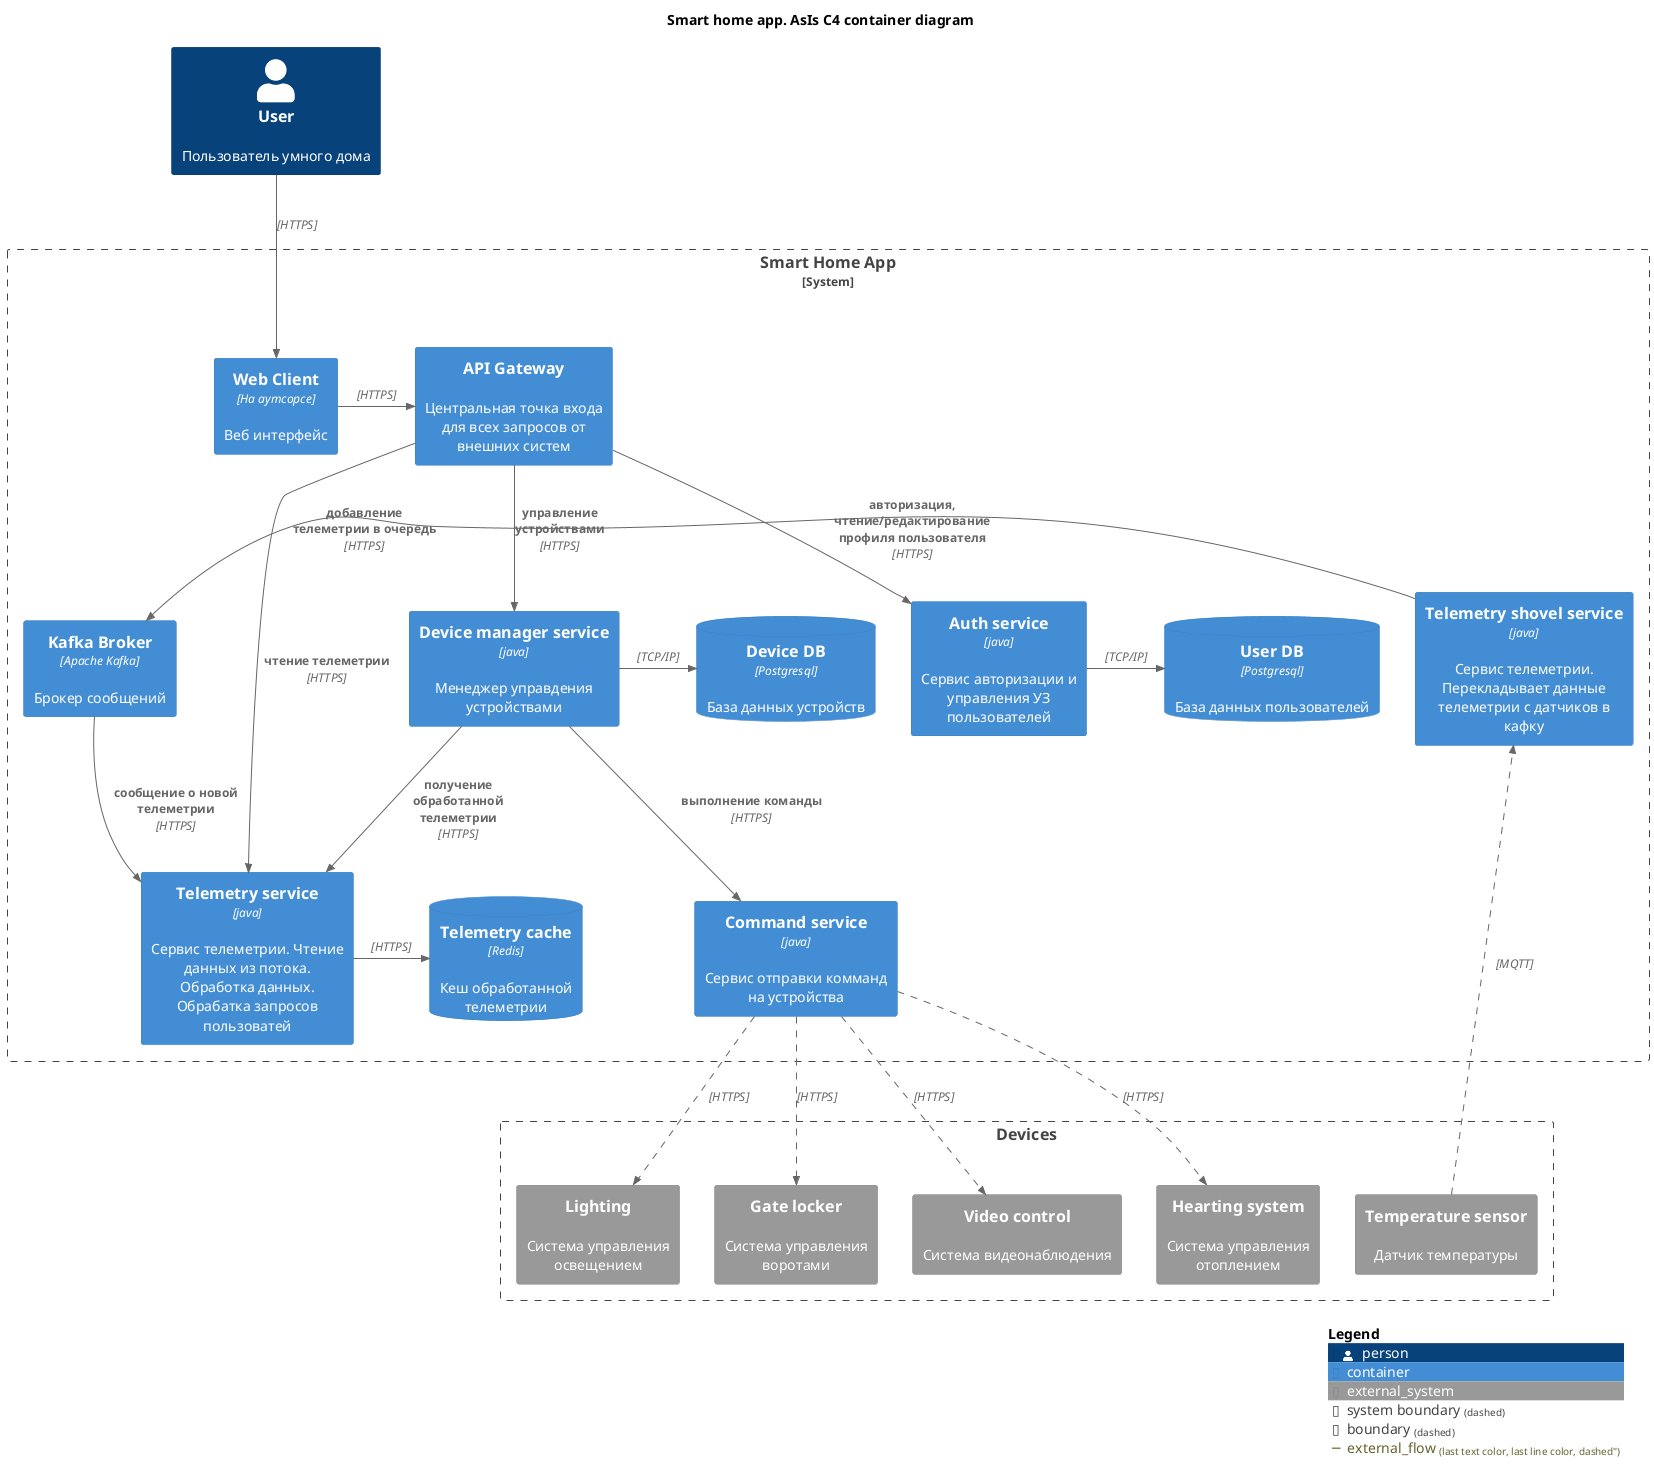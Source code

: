 @startuml
!include <C4/C4_Container>

title Smart home app. AsIs C4 container diagram

AddRelTag("external_flow", $lineStyle = DashedLine()")

Person(user, "User", $sprite="person", "Пользователь умного дома")

System_Boundary(c1, Smart Home App) {
  Container(client, "Web Client", "На аутсорсе", "Веб интерфейс")
  Container(api_gateway, "API Gateway", "", "Центральная точка входа для всех запросов от внешних систем")
  Container(kafkaBroker, "Kafka Broker", "Apache Kafka", "Брокер сообщений")
  Container(commandService, "Command service", "java", "Сервис отправки комманд на устройства")
  Container(deviceManagerService, "Device manager service", "java", "Менеджер управдения устройствами")
  ContainerDb(deviceDb, "Device DB", "Postgresql", "База данных устройств")
  Container(authService, "Auth service", "java", "Сервис авторизации и управления УЗ пользователей")
  ContainerDb(userDb, "User DB", "Postgresql", "База данных пользователей")
  Container(telemetryService, "Telemetry service", "java", "Сервис телеметрии. Чтение данных из потока. Обработка данных. Обрабатка запросов пользоватей")
  ContainerDb(telemetryCache, "Telemetry cache", "Redis", "Кеш обработанной телеметрии")
  Container(telemetryShovelService, "Telemetry shovel service", "java", "Сервис телеметрии. Перекладывает данные телеметрии с датчиков в кафку")
  
  Rel_R(client, api_gateway, "", "HTTPS")

  Rel(api_gateway, authService, "авторизация, чтение/редактирование профиля пользователя", "HTTPS")
  Rel(api_gateway, deviceManagerService, "управление устройствами", "HTTPS")
  Rel(api_gateway, telemetryService, "чтение телеметрии", "HTTPS")
  
  Rel_R(deviceManagerService, deviceDb, "", "TCP/IP")
  Rel(deviceManagerService, telemetryService, "получение обработанной телеметрии", "HTTPS")
  Rel(deviceManagerService, commandService, "выполнение команды", "HTTPS")

  Rel_R(authService, userDb, "", "TCP/IP")
  
  Rel_L(telemetryShovelService, kafkaBroker, "добавление телеметрии в очередь", "HTTPS")
  Rel(kafkaBroker, telemetryService, "сообщение о новой телеметрии", "HTTPS")
  Rel_R(telemetryService, telemetryCache, "", "HTTPS")
}

Boundary(c2, Devices) {
  System_Ext(hearting_system, "Hearting system", "Система управления отоплением")
  System_Ext(temperature_sensor, "Temperature sensor", "Датчик температуры")
  System_Ext(lighting, "Lighting", "Система управления освещением")
  System_Ext(gate_locker, "Gate locker", "Система управления воротами")
  System_Ext(video_control, "Video control", "Система видеонаблюдения")
}

Rel(user, client, "", "HTTPS")

Rel(commandService, hearting_system, "", "HTTPS", $tags="external_flow")
Rel(commandService, lighting, "", "HTTPS", $tags="external_flow")
Rel(commandService, gate_locker, "", "HTTPS", $tags="external_flow")
Rel(commandService, video_control, "", "HTTPS", $tags="external_flow")

Rel(temperature_sensor, telemetryShovelService, "", "MQTT", $tags="external_flow")

SHOW_LEGEND()
@enduml